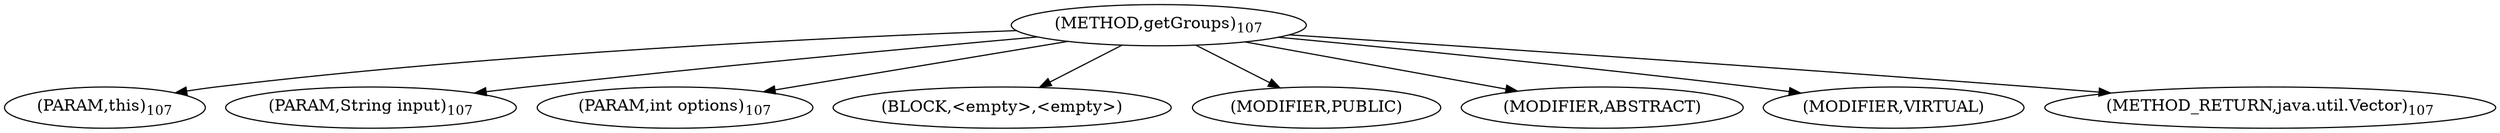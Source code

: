 digraph "getGroups" {  
"55" [label = <(METHOD,getGroups)<SUB>107</SUB>> ]
"56" [label = <(PARAM,this)<SUB>107</SUB>> ]
"57" [label = <(PARAM,String input)<SUB>107</SUB>> ]
"58" [label = <(PARAM,int options)<SUB>107</SUB>> ]
"59" [label = <(BLOCK,&lt;empty&gt;,&lt;empty&gt;)> ]
"60" [label = <(MODIFIER,PUBLIC)> ]
"61" [label = <(MODIFIER,ABSTRACT)> ]
"62" [label = <(MODIFIER,VIRTUAL)> ]
"63" [label = <(METHOD_RETURN,java.util.Vector)<SUB>107</SUB>> ]
  "55" -> "56" 
  "55" -> "57" 
  "55" -> "58" 
  "55" -> "59" 
  "55" -> "60" 
  "55" -> "61" 
  "55" -> "62" 
  "55" -> "63" 
}
